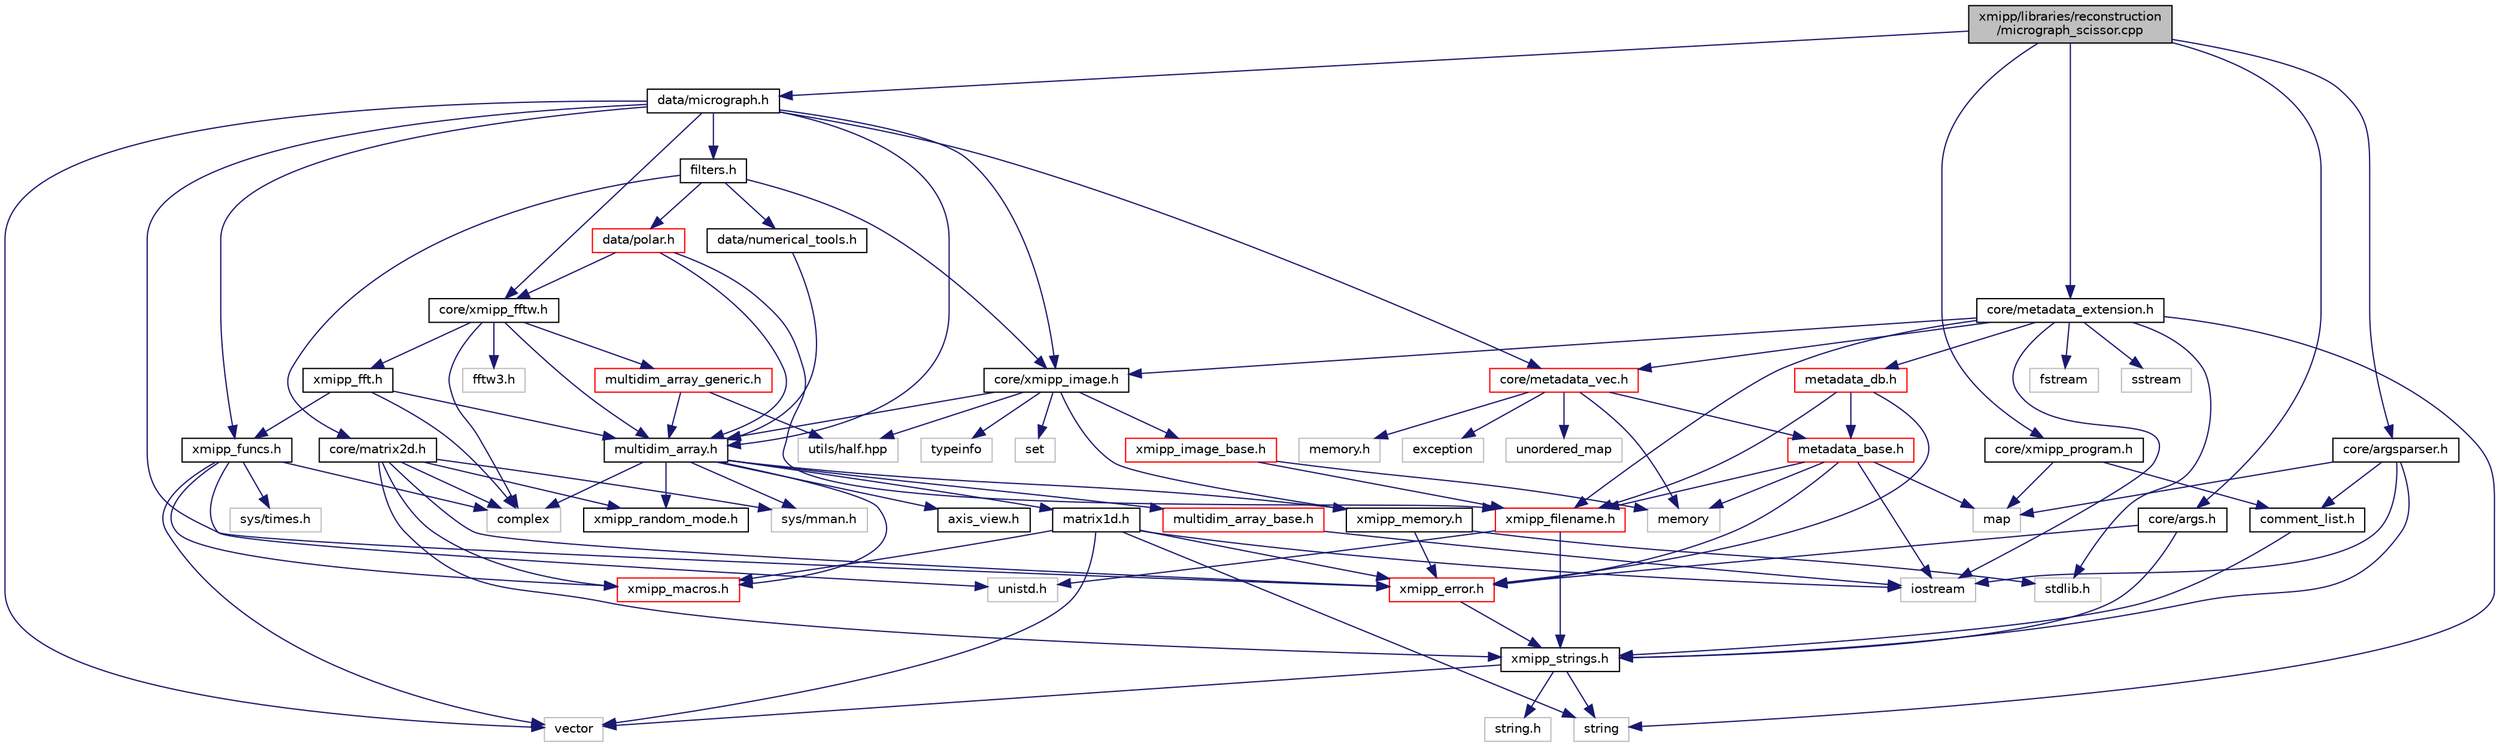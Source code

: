 digraph "xmipp/libraries/reconstruction/micrograph_scissor.cpp"
{
  edge [fontname="Helvetica",fontsize="10",labelfontname="Helvetica",labelfontsize="10"];
  node [fontname="Helvetica",fontsize="10",shape=record];
  Node0 [label="xmipp/libraries/reconstruction\l/micrograph_scissor.cpp",height=0.2,width=0.4,color="black", fillcolor="grey75", style="filled", fontcolor="black"];
  Node0 -> Node1 [color="midnightblue",fontsize="10",style="solid",fontname="Helvetica"];
  Node1 [label="core/argsparser.h",height=0.2,width=0.4,color="black", fillcolor="white", style="filled",URL="$argsparser_8h.html"];
  Node1 -> Node2 [color="midnightblue",fontsize="10",style="solid",fontname="Helvetica"];
  Node2 [label="map",height=0.2,width=0.4,color="grey75", fillcolor="white", style="filled"];
  Node1 -> Node3 [color="midnightblue",fontsize="10",style="solid",fontname="Helvetica"];
  Node3 [label="iostream",height=0.2,width=0.4,color="grey75", fillcolor="white", style="filled"];
  Node1 -> Node4 [color="midnightblue",fontsize="10",style="solid",fontname="Helvetica"];
  Node4 [label="xmipp_strings.h",height=0.2,width=0.4,color="black", fillcolor="white", style="filled",URL="$xmipp__strings_8h.html"];
  Node4 -> Node5 [color="midnightblue",fontsize="10",style="solid",fontname="Helvetica"];
  Node5 [label="vector",height=0.2,width=0.4,color="grey75", fillcolor="white", style="filled"];
  Node4 -> Node6 [color="midnightblue",fontsize="10",style="solid",fontname="Helvetica"];
  Node6 [label="string",height=0.2,width=0.4,color="grey75", fillcolor="white", style="filled"];
  Node4 -> Node7 [color="midnightblue",fontsize="10",style="solid",fontname="Helvetica"];
  Node7 [label="string.h",height=0.2,width=0.4,color="grey75", fillcolor="white", style="filled"];
  Node1 -> Node8 [color="midnightblue",fontsize="10",style="solid",fontname="Helvetica"];
  Node8 [label="comment_list.h",height=0.2,width=0.4,color="black", fillcolor="white", style="filled",URL="$comment__list_8h.html"];
  Node8 -> Node4 [color="midnightblue",fontsize="10",style="solid",fontname="Helvetica"];
  Node0 -> Node9 [color="midnightblue",fontsize="10",style="solid",fontname="Helvetica"];
  Node9 [label="core/xmipp_program.h",height=0.2,width=0.4,color="black", fillcolor="white", style="filled",URL="$xmipp__program_8h.html"];
  Node9 -> Node2 [color="midnightblue",fontsize="10",style="solid",fontname="Helvetica"];
  Node9 -> Node8 [color="midnightblue",fontsize="10",style="solid",fontname="Helvetica"];
  Node0 -> Node10 [color="midnightblue",fontsize="10",style="solid",fontname="Helvetica"];
  Node10 [label="data/micrograph.h",height=0.2,width=0.4,color="black", fillcolor="white", style="filled",URL="$micrograph_8h.html"];
  Node10 -> Node5 [color="midnightblue",fontsize="10",style="solid",fontname="Helvetica"];
  Node10 -> Node11 [color="midnightblue",fontsize="10",style="solid",fontname="Helvetica"];
  Node11 [label="filters.h",height=0.2,width=0.4,color="black", fillcolor="white", style="filled",URL="$filters_8h.html"];
  Node11 -> Node12 [color="midnightblue",fontsize="10",style="solid",fontname="Helvetica"];
  Node12 [label="core/xmipp_image.h",height=0.2,width=0.4,color="black", fillcolor="white", style="filled",URL="$xmipp__image_8h.html"];
  Node12 -> Node13 [color="midnightblue",fontsize="10",style="solid",fontname="Helvetica"];
  Node13 [label="typeinfo",height=0.2,width=0.4,color="grey75", fillcolor="white", style="filled"];
  Node12 -> Node14 [color="midnightblue",fontsize="10",style="solid",fontname="Helvetica"];
  Node14 [label="set",height=0.2,width=0.4,color="grey75", fillcolor="white", style="filled"];
  Node12 -> Node15 [color="midnightblue",fontsize="10",style="solid",fontname="Helvetica"];
  Node15 [label="multidim_array.h",height=0.2,width=0.4,color="black", fillcolor="white", style="filled",URL="$multidim__array_8h.html"];
  Node15 -> Node16 [color="midnightblue",fontsize="10",style="solid",fontname="Helvetica"];
  Node16 [label="xmipp_macros.h",height=0.2,width=0.4,color="red", fillcolor="white", style="filled",URL="$xmipp__macros_8h.html"];
  Node15 -> Node19 [color="midnightblue",fontsize="10",style="solid",fontname="Helvetica"];
  Node19 [label="sys/mman.h",height=0.2,width=0.4,color="grey75", fillcolor="white", style="filled"];
  Node15 -> Node20 [color="midnightblue",fontsize="10",style="solid",fontname="Helvetica"];
  Node20 [label="complex",height=0.2,width=0.4,color="grey75", fillcolor="white", style="filled"];
  Node15 -> Node21 [color="midnightblue",fontsize="10",style="solid",fontname="Helvetica"];
  Node21 [label="matrix1d.h",height=0.2,width=0.4,color="black", fillcolor="white", style="filled",URL="$matrix1d_8h.html"];
  Node21 -> Node3 [color="midnightblue",fontsize="10",style="solid",fontname="Helvetica"];
  Node21 -> Node6 [color="midnightblue",fontsize="10",style="solid",fontname="Helvetica"];
  Node21 -> Node5 [color="midnightblue",fontsize="10",style="solid",fontname="Helvetica"];
  Node21 -> Node22 [color="midnightblue",fontsize="10",style="solid",fontname="Helvetica"];
  Node22 [label="xmipp_error.h",height=0.2,width=0.4,color="red", fillcolor="white", style="filled",URL="$xmipp__error_8h.html"];
  Node22 -> Node4 [color="midnightblue",fontsize="10",style="solid",fontname="Helvetica"];
  Node21 -> Node16 [color="midnightblue",fontsize="10",style="solid",fontname="Helvetica"];
  Node15 -> Node24 [color="midnightblue",fontsize="10",style="solid",fontname="Helvetica"];
  Node24 [label="xmipp_random_mode.h",height=0.2,width=0.4,color="black", fillcolor="white", style="filled",URL="$xmipp__random__mode_8h.html"];
  Node15 -> Node25 [color="midnightblue",fontsize="10",style="solid",fontname="Helvetica"];
  Node25 [label="multidim_array_base.h",height=0.2,width=0.4,color="red", fillcolor="white", style="filled",URL="$multidim__array__base_8h.html"];
  Node25 -> Node3 [color="midnightblue",fontsize="10",style="solid",fontname="Helvetica"];
  Node15 -> Node29 [color="midnightblue",fontsize="10",style="solid",fontname="Helvetica"];
  Node29 [label="xmipp_memory.h",height=0.2,width=0.4,color="black", fillcolor="white", style="filled",URL="$xmipp__memory_8h.html"];
  Node29 -> Node30 [color="midnightblue",fontsize="10",style="solid",fontname="Helvetica"];
  Node30 [label="stdlib.h",height=0.2,width=0.4,color="grey75", fillcolor="white", style="filled"];
  Node29 -> Node22 [color="midnightblue",fontsize="10",style="solid",fontname="Helvetica"];
  Node15 -> Node31 [color="midnightblue",fontsize="10",style="solid",fontname="Helvetica"];
  Node31 [label="axis_view.h",height=0.2,width=0.4,color="black", fillcolor="white", style="filled",URL="$axis__view_8h.html"];
  Node12 -> Node32 [color="midnightblue",fontsize="10",style="solid",fontname="Helvetica"];
  Node32 [label="xmipp_image_base.h",height=0.2,width=0.4,color="red", fillcolor="white", style="filled",URL="$xmipp__image__base_8h.html"];
  Node32 -> Node33 [color="midnightblue",fontsize="10",style="solid",fontname="Helvetica"];
  Node33 [label="memory",height=0.2,width=0.4,color="grey75", fillcolor="white", style="filled"];
  Node32 -> Node42 [color="midnightblue",fontsize="10",style="solid",fontname="Helvetica"];
  Node42 [label="xmipp_filename.h",height=0.2,width=0.4,color="red", fillcolor="white", style="filled",URL="$xmipp__filename_8h.html"];
  Node42 -> Node43 [color="midnightblue",fontsize="10",style="solid",fontname="Helvetica"];
  Node43 [label="unistd.h",height=0.2,width=0.4,color="grey75", fillcolor="white", style="filled"];
  Node42 -> Node4 [color="midnightblue",fontsize="10",style="solid",fontname="Helvetica"];
  Node12 -> Node29 [color="midnightblue",fontsize="10",style="solid",fontname="Helvetica"];
  Node12 -> Node61 [color="midnightblue",fontsize="10",style="solid",fontname="Helvetica"];
  Node61 [label="utils/half.hpp",height=0.2,width=0.4,color="grey75", fillcolor="white", style="filled"];
  Node11 -> Node62 [color="midnightblue",fontsize="10",style="solid",fontname="Helvetica"];
  Node62 [label="core/matrix2d.h",height=0.2,width=0.4,color="black", fillcolor="white", style="filled",URL="$matrix2d_8h.html"];
  Node62 -> Node20 [color="midnightblue",fontsize="10",style="solid",fontname="Helvetica"];
  Node62 -> Node24 [color="midnightblue",fontsize="10",style="solid",fontname="Helvetica"];
  Node62 -> Node16 [color="midnightblue",fontsize="10",style="solid",fontname="Helvetica"];
  Node62 -> Node22 [color="midnightblue",fontsize="10",style="solid",fontname="Helvetica"];
  Node62 -> Node4 [color="midnightblue",fontsize="10",style="solid",fontname="Helvetica"];
  Node62 -> Node19 [color="midnightblue",fontsize="10",style="solid",fontname="Helvetica"];
  Node11 -> Node63 [color="midnightblue",fontsize="10",style="solid",fontname="Helvetica"];
  Node63 [label="data/numerical_tools.h",height=0.2,width=0.4,color="black", fillcolor="white", style="filled",URL="$numerical__tools_8h.html"];
  Node63 -> Node15 [color="midnightblue",fontsize="10",style="solid",fontname="Helvetica"];
  Node11 -> Node64 [color="midnightblue",fontsize="10",style="solid",fontname="Helvetica"];
  Node64 [label="data/polar.h",height=0.2,width=0.4,color="red", fillcolor="white", style="filled",URL="$polar_8h.html"];
  Node64 -> Node15 [color="midnightblue",fontsize="10",style="solid",fontname="Helvetica"];
  Node64 -> Node66 [color="midnightblue",fontsize="10",style="solid",fontname="Helvetica"];
  Node66 [label="core/xmipp_fftw.h",height=0.2,width=0.4,color="black", fillcolor="white", style="filled",URL="$xmipp__fftw_8h.html"];
  Node66 -> Node20 [color="midnightblue",fontsize="10",style="solid",fontname="Helvetica"];
  Node66 -> Node67 [color="midnightblue",fontsize="10",style="solid",fontname="Helvetica"];
  Node67 [label="fftw3.h",height=0.2,width=0.4,color="grey75", fillcolor="white", style="filled"];
  Node66 -> Node15 [color="midnightblue",fontsize="10",style="solid",fontname="Helvetica"];
  Node66 -> Node68 [color="midnightblue",fontsize="10",style="solid",fontname="Helvetica"];
  Node68 [label="multidim_array_generic.h",height=0.2,width=0.4,color="red", fillcolor="white", style="filled",URL="$multidim__array__generic_8h.html"];
  Node68 -> Node15 [color="midnightblue",fontsize="10",style="solid",fontname="Helvetica"];
  Node68 -> Node61 [color="midnightblue",fontsize="10",style="solid",fontname="Helvetica"];
  Node66 -> Node69 [color="midnightblue",fontsize="10",style="solid",fontname="Helvetica"];
  Node69 [label="xmipp_fft.h",height=0.2,width=0.4,color="black", fillcolor="white", style="filled",URL="$xmipp__fft_8h.html"];
  Node69 -> Node20 [color="midnightblue",fontsize="10",style="solid",fontname="Helvetica"];
  Node69 -> Node15 [color="midnightblue",fontsize="10",style="solid",fontname="Helvetica"];
  Node69 -> Node70 [color="midnightblue",fontsize="10",style="solid",fontname="Helvetica"];
  Node70 [label="xmipp_funcs.h",height=0.2,width=0.4,color="black", fillcolor="white", style="filled",URL="$xmipp__funcs_8h.html"];
  Node70 -> Node20 [color="midnightblue",fontsize="10",style="solid",fontname="Helvetica"];
  Node70 -> Node16 [color="midnightblue",fontsize="10",style="solid",fontname="Helvetica"];
  Node70 -> Node5 [color="midnightblue",fontsize="10",style="solid",fontname="Helvetica"];
  Node70 -> Node43 [color="midnightblue",fontsize="10",style="solid",fontname="Helvetica"];
  Node70 -> Node71 [color="midnightblue",fontsize="10",style="solid",fontname="Helvetica"];
  Node71 [label="sys/times.h",height=0.2,width=0.4,color="grey75", fillcolor="white", style="filled"];
  Node64 -> Node42 [color="midnightblue",fontsize="10",style="solid",fontname="Helvetica"];
  Node10 -> Node70 [color="midnightblue",fontsize="10",style="solid",fontname="Helvetica"];
  Node10 -> Node15 [color="midnightblue",fontsize="10",style="solid",fontname="Helvetica"];
  Node10 -> Node12 [color="midnightblue",fontsize="10",style="solid",fontname="Helvetica"];
  Node10 -> Node66 [color="midnightblue",fontsize="10",style="solid",fontname="Helvetica"];
  Node10 -> Node72 [color="midnightblue",fontsize="10",style="solid",fontname="Helvetica"];
  Node72 [label="core/metadata_vec.h",height=0.2,width=0.4,color="red", fillcolor="white", style="filled",URL="$metadata__vec_8h.html"];
  Node72 -> Node33 [color="midnightblue",fontsize="10",style="solid",fontname="Helvetica"];
  Node72 -> Node73 [color="midnightblue",fontsize="10",style="solid",fontname="Helvetica"];
  Node73 [label="exception",height=0.2,width=0.4,color="grey75", fillcolor="white", style="filled"];
  Node72 -> Node74 [color="midnightblue",fontsize="10",style="solid",fontname="Helvetica"];
  Node74 [label="unordered_map",height=0.2,width=0.4,color="grey75", fillcolor="white", style="filled"];
  Node72 -> Node75 [color="midnightblue",fontsize="10",style="solid",fontname="Helvetica"];
  Node75 [label="memory.h",height=0.2,width=0.4,color="grey75", fillcolor="white", style="filled"];
  Node72 -> Node76 [color="midnightblue",fontsize="10",style="solid",fontname="Helvetica"];
  Node76 [label="metadata_base.h",height=0.2,width=0.4,color="red", fillcolor="white", style="filled",URL="$metadata__base_8h.html"];
  Node76 -> Node2 [color="midnightblue",fontsize="10",style="solid",fontname="Helvetica"];
  Node76 -> Node33 [color="midnightblue",fontsize="10",style="solid",fontname="Helvetica"];
  Node76 -> Node3 [color="midnightblue",fontsize="10",style="solid",fontname="Helvetica"];
  Node76 -> Node22 [color="midnightblue",fontsize="10",style="solid",fontname="Helvetica"];
  Node76 -> Node42 [color="midnightblue",fontsize="10",style="solid",fontname="Helvetica"];
  Node10 -> Node22 [color="midnightblue",fontsize="10",style="solid",fontname="Helvetica"];
  Node0 -> Node86 [color="midnightblue",fontsize="10",style="solid",fontname="Helvetica"];
  Node86 [label="core/args.h",height=0.2,width=0.4,color="black", fillcolor="white", style="filled",URL="$args_8h.html"];
  Node86 -> Node4 [color="midnightblue",fontsize="10",style="solid",fontname="Helvetica"];
  Node86 -> Node22 [color="midnightblue",fontsize="10",style="solid",fontname="Helvetica"];
  Node0 -> Node87 [color="midnightblue",fontsize="10",style="solid",fontname="Helvetica"];
  Node87 [label="core/metadata_extension.h",height=0.2,width=0.4,color="black", fillcolor="white", style="filled",URL="$metadata__extension_8h.html"];
  Node87 -> Node42 [color="midnightblue",fontsize="10",style="solid",fontname="Helvetica"];
  Node87 -> Node12 [color="midnightblue",fontsize="10",style="solid",fontname="Helvetica"];
  Node87 -> Node72 [color="midnightblue",fontsize="10",style="solid",fontname="Helvetica"];
  Node87 -> Node88 [color="midnightblue",fontsize="10",style="solid",fontname="Helvetica"];
  Node88 [label="metadata_db.h",height=0.2,width=0.4,color="red", fillcolor="white", style="filled",URL="$metadata__db_8h.html"];
  Node88 -> Node76 [color="midnightblue",fontsize="10",style="solid",fontname="Helvetica"];
  Node88 -> Node22 [color="midnightblue",fontsize="10",style="solid",fontname="Helvetica"];
  Node88 -> Node42 [color="midnightblue",fontsize="10",style="solid",fontname="Helvetica"];
  Node87 -> Node30 [color="midnightblue",fontsize="10",style="solid",fontname="Helvetica"];
  Node87 -> Node95 [color="midnightblue",fontsize="10",style="solid",fontname="Helvetica"];
  Node95 [label="fstream",height=0.2,width=0.4,color="grey75", fillcolor="white", style="filled"];
  Node87 -> Node3 [color="midnightblue",fontsize="10",style="solid",fontname="Helvetica"];
  Node87 -> Node83 [color="midnightblue",fontsize="10",style="solid",fontname="Helvetica"];
  Node83 [label="sstream",height=0.2,width=0.4,color="grey75", fillcolor="white", style="filled"];
  Node87 -> Node6 [color="midnightblue",fontsize="10",style="solid",fontname="Helvetica"];
}

